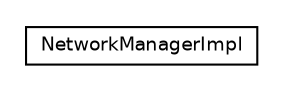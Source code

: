 #!/usr/local/bin/dot
#
# Class diagram 
# Generated by UmlGraph version 4.4 (http://www.spinellis.gr/sw/umlgraph)
#

digraph G {
	edge [fontname="Helvetica",fontsize=10,labelfontname="Helvetica",labelfontsize=10];
	node [fontname="Helvetica",fontsize=10,shape=plaintext];
	// it.apice.sapere.node.networking.manager.impl.NetworkManagerImpl
	c14359 [label=<<table border="0" cellborder="1" cellspacing="0" cellpadding="2" port="p" href="./NetworkManagerImpl.html">
		<tr><td><table border="0" cellspacing="0" cellpadding="1">
			<tr><td> NetworkManagerImpl </td></tr>
		</table></td></tr>
		</table>>, fontname="Helvetica", fontcolor="black", fontsize=9.0];
}

